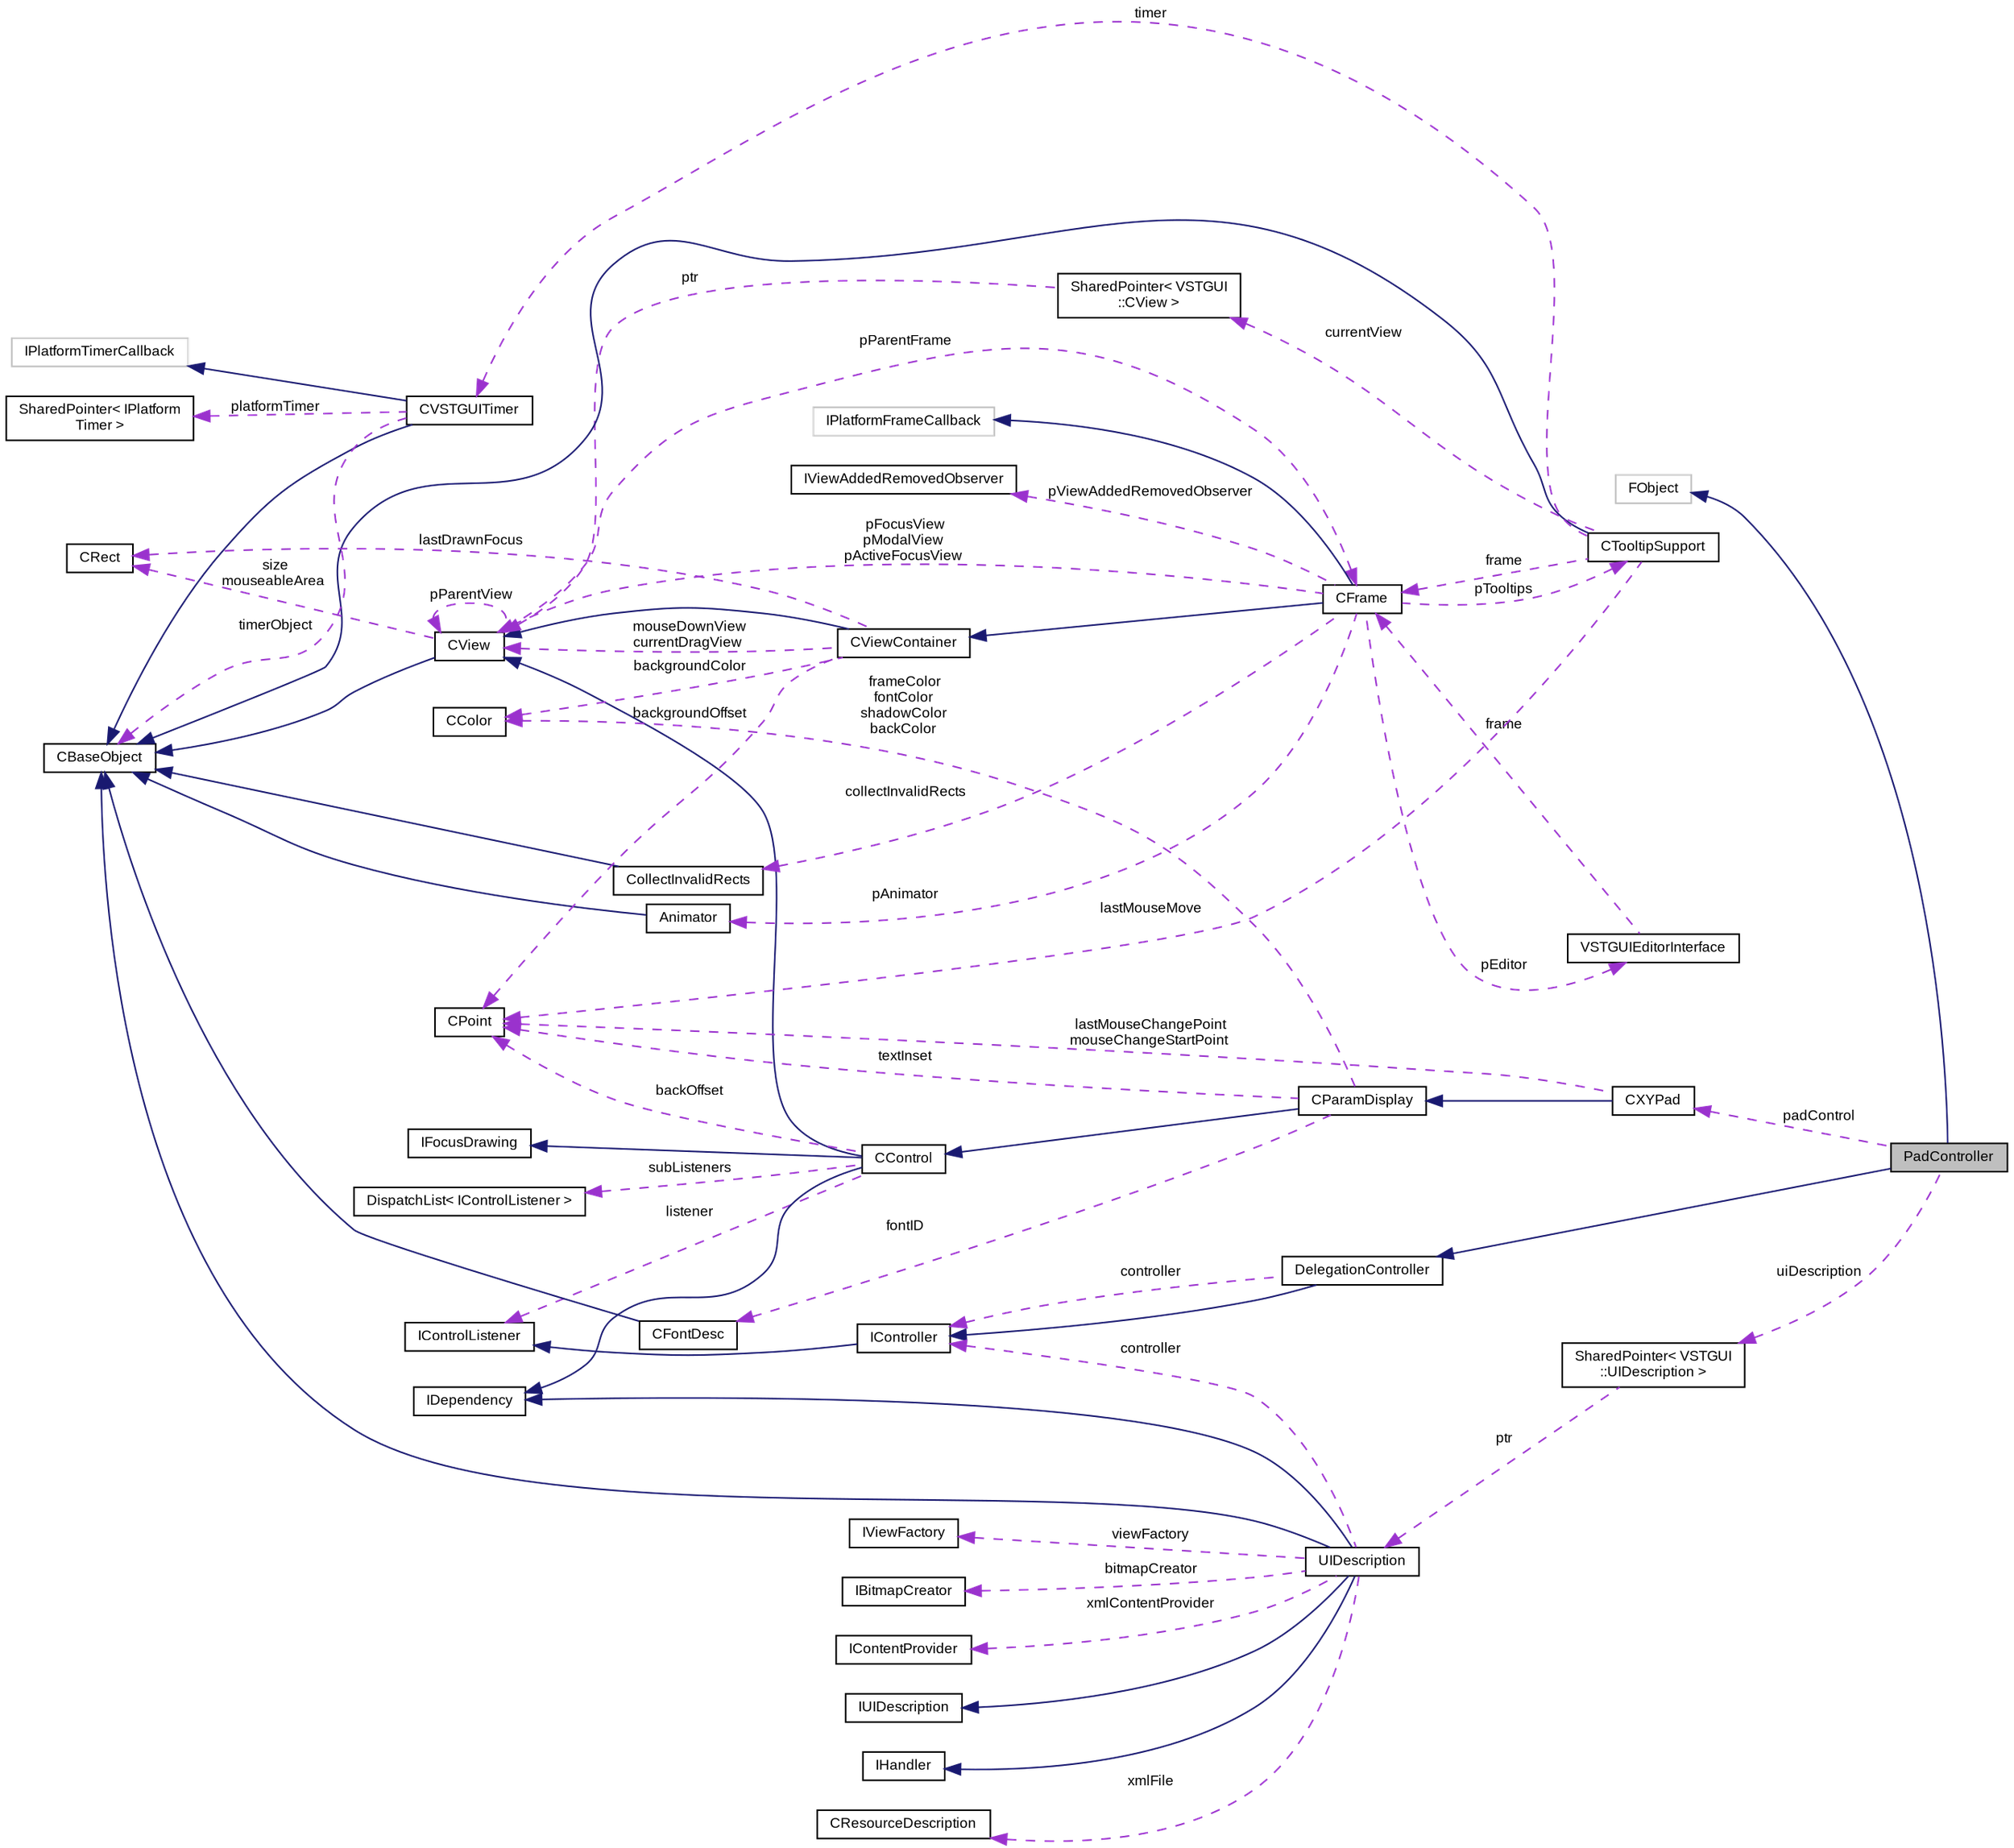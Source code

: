 digraph "PadController"
{
  bgcolor="transparent";
  edge [fontname="Arial",fontsize="9",labelfontname="Arial",labelfontsize="9"];
  node [fontname="Arial",fontsize="9",shape=record];
  rankdir="LR";
  Node1 [label="PadController",height=0.2,width=0.4,color="black", fillcolor="grey75", style="filled" fontcolor="black"];
  Node2 -> Node1 [dir="back",color="midnightblue",fontsize="9",style="solid",fontname="Arial"];
  Node2 [label="FObject",height=0.2,width=0.4,color="grey75"];
  Node3 -> Node1 [dir="back",color="midnightblue",fontsize="9",style="solid",fontname="Arial"];
  Node3 [label="DelegationController",height=0.2,width=0.4,color="black",URL="$class_v_s_t_g_u_i_1_1_delegation_controller.html"];
  Node4 -> Node3 [dir="back",color="midnightblue",fontsize="9",style="solid",fontname="Arial"];
  Node4 [label="IController",height=0.2,width=0.4,color="black",URL="$class_v_s_t_g_u_i_1_1_i_controller.html",tooltip="extension to IControlListener used by UIDescription "];
  Node5 -> Node4 [dir="back",color="midnightblue",fontsize="9",style="solid",fontname="Arial"];
  Node5 [label="IControlListener",height=0.2,width=0.4,color="black",URL="$class_v_s_t_g_u_i_1_1_i_control_listener.html"];
  Node4 -> Node3 [dir="back",color="darkorchid3",fontsize="9",style="dashed",label=" controller" ,fontname="Arial"];
  Node6 -> Node1 [dir="back",color="darkorchid3",fontsize="9",style="dashed",label=" padControl" ,fontname="Arial"];
  Node6 [label="CXYPad",height=0.2,width=0.4,color="black",URL="$class_v_s_t_g_u_i_1_1_c_x_y_pad.html"];
  Node7 -> Node6 [dir="back",color="midnightblue",fontsize="9",style="solid",fontname="Arial"];
  Node7 [label="CParamDisplay",height=0.2,width=0.4,color="black",URL="$class_v_s_t_g_u_i_1_1_c_param_display.html",tooltip="a parameter display "];
  Node8 -> Node7 [dir="back",color="midnightblue",fontsize="9",style="solid",fontname="Arial"];
  Node8 [label="CControl",height=0.2,width=0.4,color="black",URL="$class_v_s_t_g_u_i_1_1_c_control.html",tooltip="base class of all VSTGUI controls "];
  Node9 -> Node8 [dir="back",color="midnightblue",fontsize="9",style="solid",fontname="Arial"];
  Node9 [label="CView",height=0.2,width=0.4,color="black",URL="$class_v_s_t_g_u_i_1_1_c_view.html",tooltip="Base Class of all view objects. "];
  Node10 -> Node9 [dir="back",color="midnightblue",fontsize="9",style="solid",fontname="Arial"];
  Node10 [label="CBaseObject",height=0.2,width=0.4,color="black",URL="$class_v_s_t_g_u_i_1_1_c_base_object.html",tooltip="Base Object with reference counter. "];
  Node11 -> Node9 [dir="back",color="darkorchid3",fontsize="9",style="dashed",label=" pParentFrame" ,fontname="Arial"];
  Node11 [label="CFrame",height=0.2,width=0.4,color="black",URL="$class_v_s_t_g_u_i_1_1_c_frame.html",tooltip="The CFrame is the parent container of all views. "];
  Node12 -> Node11 [dir="back",color="midnightblue",fontsize="9",style="solid",fontname="Arial"];
  Node12 [label="CViewContainer",height=0.2,width=0.4,color="black",URL="$class_v_s_t_g_u_i_1_1_c_view_container.html",tooltip="Container Class of CView objects. "];
  Node9 -> Node12 [dir="back",color="midnightblue",fontsize="9",style="solid",fontname="Arial"];
  Node9 -> Node12 [dir="back",color="darkorchid3",fontsize="9",style="dashed",label=" mouseDownView\ncurrentDragView" ,fontname="Arial"];
  Node13 -> Node12 [dir="back",color="darkorchid3",fontsize="9",style="dashed",label=" backgroundOffset" ,fontname="Arial"];
  Node13 [label="CPoint",height=0.2,width=0.4,color="black",URL="$struct_v_s_t_g_u_i_1_1_c_point.html",tooltip="Point structure. "];
  Node14 -> Node12 [dir="back",color="darkorchid3",fontsize="9",style="dashed",label=" backgroundColor" ,fontname="Arial"];
  Node14 [label="CColor",height=0.2,width=0.4,color="black",URL="$struct_v_s_t_g_u_i_1_1_c_color.html",tooltip="RGBA Color structure. "];
  Node15 -> Node12 [dir="back",color="darkorchid3",fontsize="9",style="dashed",label=" lastDrawnFocus" ,fontname="Arial"];
  Node15 [label="CRect",height=0.2,width=0.4,color="black",URL="$struct_v_s_t_g_u_i_1_1_c_rect.html",tooltip="Rect structure. "];
  Node16 -> Node11 [dir="back",color="midnightblue",fontsize="9",style="solid",fontname="Arial"];
  Node16 [label="IPlatformFrameCallback",height=0.2,width=0.4,color="grey75"];
  Node17 -> Node11 [dir="back",color="darkorchid3",fontsize="9",style="dashed",label=" pViewAddedRemovedObserver" ,fontname="Arial"];
  Node17 [label="IViewAddedRemovedObserver",height=0.2,width=0.4,color="black",URL="$class_v_s_t_g_u_i_1_1_i_view_added_removed_observer.html",tooltip="view added removed observer interface for CFrame "];
  Node9 -> Node11 [dir="back",color="darkorchid3",fontsize="9",style="dashed",label=" pFocusView\npModalView\npActiveFocusView" ,fontname="Arial"];
  Node18 -> Node11 [dir="back",color="darkorchid3",fontsize="9",style="dashed",label=" collectInvalidRects" ,fontname="Arial"];
  Node18 [label="CollectInvalidRects",height=0.2,width=0.4,color="black",URL="$struct_v_s_t_g_u_i_1_1_c_frame_1_1_collect_invalid_rects.html"];
  Node10 -> Node18 [dir="back",color="midnightblue",fontsize="9",style="solid",fontname="Arial"];
  Node19 -> Node11 [dir="back",color="darkorchid3",fontsize="9",style="dashed",label=" pAnimator" ,fontname="Arial"];
  Node19 [label="Animator",height=0.2,width=0.4,color="black",URL="$class_v_s_t_g_u_i_1_1_animation_1_1_animator.html",tooltip="Animation runner. "];
  Node10 -> Node19 [dir="back",color="midnightblue",fontsize="9",style="solid",fontname="Arial"];
  Node20 -> Node11 [dir="back",color="darkorchid3",fontsize="9",style="dashed",label=" pTooltips" ,fontname="Arial"];
  Node20 [label="CTooltipSupport",height=0.2,width=0.4,color="black",URL="$class_v_s_t_g_u_i_1_1_c_tooltip_support.html",tooltip="Generic Tooltip Support class. "];
  Node10 -> Node20 [dir="back",color="midnightblue",fontsize="9",style="solid",fontname="Arial"];
  Node11 -> Node20 [dir="back",color="darkorchid3",fontsize="9",style="dashed",label=" frame" ,fontname="Arial"];
  Node13 -> Node20 [dir="back",color="darkorchid3",fontsize="9",style="dashed",label=" lastMouseMove" ,fontname="Arial"];
  Node21 -> Node20 [dir="back",color="darkorchid3",fontsize="9",style="dashed",label=" timer" ,fontname="Arial"];
  Node21 [label="CVSTGUITimer",height=0.2,width=0.4,color="black",URL="$class_v_s_t_g_u_i_1_1_c_v_s_t_g_u_i_timer.html",tooltip="A timer class, which posts timer messages to CBaseObjects or calls a lambda function (c++11 only)..."];
  Node10 -> Node21 [dir="back",color="midnightblue",fontsize="9",style="solid",fontname="Arial"];
  Node22 -> Node21 [dir="back",color="midnightblue",fontsize="9",style="solid",fontname="Arial"];
  Node22 [label="IPlatformTimerCallback",height=0.2,width=0.4,color="grey75"];
  Node10 -> Node21 [dir="back",color="darkorchid3",fontsize="9",style="dashed",label=" timerObject" ,fontname="Arial"];
  Node23 -> Node21 [dir="back",color="darkorchid3",fontsize="9",style="dashed",label=" platformTimer" ,fontname="Arial"];
  Node23 [label="SharedPointer\< IPlatform\lTimer \>",height=0.2,width=0.4,color="black",URL="$class_v_s_t_g_u_i_1_1_shared_pointer.html"];
  Node24 -> Node20 [dir="back",color="darkorchid3",fontsize="9",style="dashed",label=" currentView" ,fontname="Arial"];
  Node24 [label="SharedPointer\< VSTGUI\l::CView \>",height=0.2,width=0.4,color="black",URL="$class_v_s_t_g_u_i_1_1_shared_pointer.html"];
  Node9 -> Node24 [dir="back",color="darkorchid3",fontsize="9",style="dashed",label=" ptr" ,fontname="Arial"];
  Node25 -> Node11 [dir="back",color="darkorchid3",fontsize="9",style="dashed",label=" pEditor" ,fontname="Arial"];
  Node25 [label="VSTGUIEditorInterface",height=0.2,width=0.4,color="black",URL="$class_v_s_t_g_u_i_1_1_v_s_t_g_u_i_editor_interface.html"];
  Node11 -> Node25 [dir="back",color="darkorchid3",fontsize="9",style="dashed",label=" frame" ,fontname="Arial"];
  Node9 -> Node9 [dir="back",color="darkorchid3",fontsize="9",style="dashed",label=" pParentView" ,fontname="Arial"];
  Node15 -> Node9 [dir="back",color="darkorchid3",fontsize="9",style="dashed",label=" size\nmouseableArea" ,fontname="Arial"];
  Node26 -> Node8 [dir="back",color="midnightblue",fontsize="9",style="solid",fontname="Arial"];
  Node26 [label="IFocusDrawing",height=0.2,width=0.4,color="black",URL="$class_v_s_t_g_u_i_1_1_i_focus_drawing.html",tooltip="Custom focus drawing interface. "];
  Node27 -> Node8 [dir="back",color="midnightblue",fontsize="9",style="solid",fontname="Arial"];
  Node27 [label="IDependency",height=0.2,width=0.4,color="black",URL="$class_v_s_t_g_u_i_1_1_i_dependency.html",tooltip="simple dependency between objects. "];
  Node5 -> Node8 [dir="back",color="darkorchid3",fontsize="9",style="dashed",label=" listener" ,fontname="Arial"];
  Node28 -> Node8 [dir="back",color="darkorchid3",fontsize="9",style="dashed",label=" subListeners" ,fontname="Arial"];
  Node28 [label="DispatchList\< IControlListener \>",height=0.2,width=0.4,color="black",URL="$class_v_s_t_g_u_i_1_1_dispatch_list.html"];
  Node13 -> Node8 [dir="back",color="darkorchid3",fontsize="9",style="dashed",label=" backOffset" ,fontname="Arial"];
  Node29 -> Node7 [dir="back",color="darkorchid3",fontsize="9",style="dashed",label=" fontID" ,fontname="Arial"];
  Node29 [label="CFontDesc",height=0.2,width=0.4,color="black",URL="$class_v_s_t_g_u_i_1_1_c_font_desc.html",tooltip="font class "];
  Node10 -> Node29 [dir="back",color="midnightblue",fontsize="9",style="solid",fontname="Arial"];
  Node13 -> Node7 [dir="back",color="darkorchid3",fontsize="9",style="dashed",label=" textInset" ,fontname="Arial"];
  Node14 -> Node7 [dir="back",color="darkorchid3",fontsize="9",style="dashed",label=" frameColor\nfontColor\nshadowColor\nbackColor" ,fontname="Arial"];
  Node13 -> Node6 [dir="back",color="darkorchid3",fontsize="9",style="dashed",label=" lastMouseChangePoint\nmouseChangeStartPoint" ,fontname="Arial"];
  Node30 -> Node1 [dir="back",color="darkorchid3",fontsize="9",style="dashed",label=" uiDescription" ,fontname="Arial"];
  Node30 [label="SharedPointer\< VSTGUI\l::UIDescription \>",height=0.2,width=0.4,color="black",URL="$class_v_s_t_g_u_i_1_1_shared_pointer.html"];
  Node31 -> Node30 [dir="back",color="darkorchid3",fontsize="9",style="dashed",label=" ptr" ,fontname="Arial"];
  Node31 [label="UIDescription",height=0.2,width=0.4,color="black",URL="$class_v_s_t_g_u_i_1_1_u_i_description.html",tooltip="XML description parser and view creator. "];
  Node10 -> Node31 [dir="back",color="midnightblue",fontsize="9",style="solid",fontname="Arial"];
  Node32 -> Node31 [dir="back",color="midnightblue",fontsize="9",style="solid",fontname="Arial"];
  Node32 [label="IUIDescription",height=0.2,width=0.4,color="black",URL="$class_v_s_t_g_u_i_1_1_i_u_i_description.html"];
  Node33 -> Node31 [dir="back",color="midnightblue",fontsize="9",style="solid",fontname="Arial"];
  Node33 [label="IHandler",height=0.2,width=0.4,color="black",URL="$class_v_s_t_g_u_i_1_1_xml_1_1_i_handler.html"];
  Node27 -> Node31 [dir="back",color="midnightblue",fontsize="9",style="solid",fontname="Arial"];
  Node34 -> Node31 [dir="back",color="darkorchid3",fontsize="9",style="dashed",label=" xmlFile" ,fontname="Arial"];
  Node34 [label="CResourceDescription",height=0.2,width=0.4,color="black",URL="$class_v_s_t_g_u_i_1_1_c_resource_description.html",tooltip="Describes a resource by name or by ID. "];
  Node35 -> Node31 [dir="back",color="darkorchid3",fontsize="9",style="dashed",label=" xmlContentProvider" ,fontname="Arial"];
  Node35 [label="IContentProvider",height=0.2,width=0.4,color="black",URL="$class_v_s_t_g_u_i_1_1_xml_1_1_i_content_provider.html"];
  Node4 -> Node31 [dir="back",color="darkorchid3",fontsize="9",style="dashed",label=" controller" ,fontname="Arial"];
  Node36 -> Node31 [dir="back",color="darkorchid3",fontsize="9",style="dashed",label=" viewFactory" ,fontname="Arial"];
  Node36 [label="IViewFactory",height=0.2,width=0.4,color="black",URL="$class_v_s_t_g_u_i_1_1_i_view_factory.html"];
  Node37 -> Node31 [dir="back",color="darkorchid3",fontsize="9",style="dashed",label=" bitmapCreator" ,fontname="Arial"];
  Node37 [label="IBitmapCreator",height=0.2,width=0.4,color="black",URL="$class_v_s_t_g_u_i_1_1_i_bitmap_creator.html"];
}
